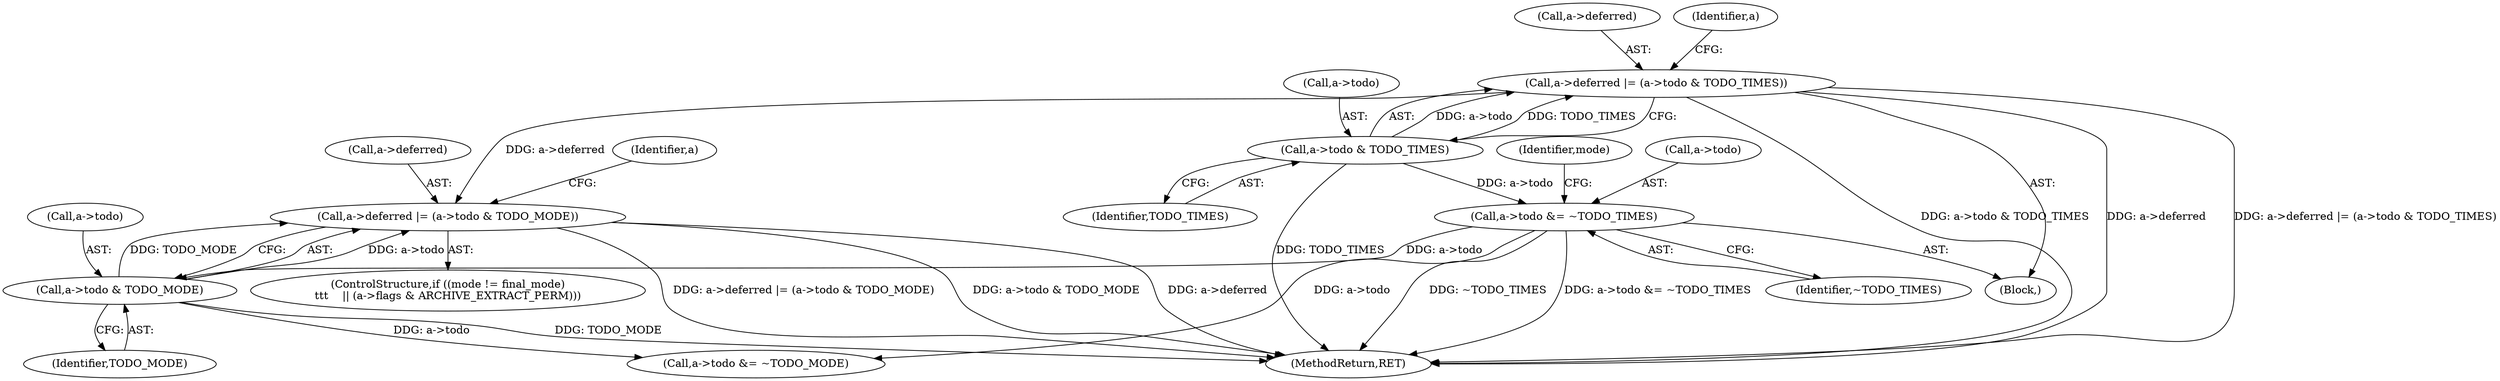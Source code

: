 digraph "0_libarchive_dfd6b54ce33960e420fb206d8872fb759b577ad9_1@pointer" {
"1000295" [label="(Call,a->deferred |= (a->todo & TODO_MODE))"];
"1000271" [label="(Call,a->deferred |= (a->todo & TODO_TIMES))"];
"1000275" [label="(Call,a->todo & TODO_TIMES)"];
"1000299" [label="(Call,a->todo & TODO_MODE)"];
"1000280" [label="(Call,a->todo &= ~TODO_TIMES)"];
"1000285" [label="(ControlStructure,if ((mode != final_mode)\n\t\t\t    || (a->flags & ARCHIVE_EXTRACT_PERM)))"];
"1000299" [label="(Call,a->todo & TODO_MODE)"];
"1000272" [label="(Call,a->deferred)"];
"1000279" [label="(Identifier,TODO_TIMES)"];
"1000306" [label="(Identifier,a)"];
"1000303" [label="(Identifier,TODO_MODE)"];
"1000300" [label="(Call,a->todo)"];
"1000280" [label="(Call,a->todo &= ~TODO_TIMES)"];
"1000282" [label="(Identifier,a)"];
"1000295" [label="(Call,a->deferred |= (a->todo & TODO_MODE))"];
"1000284" [label="(Identifier,~TODO_TIMES)"];
"1000276" [label="(Call,a->todo)"];
"1000288" [label="(Identifier,mode)"];
"1000304" [label="(Call,a->todo &= ~TODO_MODE)"];
"1000281" [label="(Call,a->todo)"];
"1000271" [label="(Call,a->deferred |= (a->todo & TODO_TIMES))"];
"1000334" [label="(MethodReturn,RET)"];
"1000275" [label="(Call,a->todo & TODO_TIMES)"];
"1000296" [label="(Call,a->deferred)"];
"1000270" [label="(Block,)"];
"1000295" -> "1000285"  [label="AST: "];
"1000295" -> "1000299"  [label="CFG: "];
"1000296" -> "1000295"  [label="AST: "];
"1000299" -> "1000295"  [label="AST: "];
"1000306" -> "1000295"  [label="CFG: "];
"1000295" -> "1000334"  [label="DDG: a->todo & TODO_MODE"];
"1000295" -> "1000334"  [label="DDG: a->deferred"];
"1000295" -> "1000334"  [label="DDG: a->deferred |= (a->todo & TODO_MODE)"];
"1000271" -> "1000295"  [label="DDG: a->deferred"];
"1000299" -> "1000295"  [label="DDG: a->todo"];
"1000299" -> "1000295"  [label="DDG: TODO_MODE"];
"1000271" -> "1000270"  [label="AST: "];
"1000271" -> "1000275"  [label="CFG: "];
"1000272" -> "1000271"  [label="AST: "];
"1000275" -> "1000271"  [label="AST: "];
"1000282" -> "1000271"  [label="CFG: "];
"1000271" -> "1000334"  [label="DDG: a->todo & TODO_TIMES"];
"1000271" -> "1000334"  [label="DDG: a->deferred"];
"1000271" -> "1000334"  [label="DDG: a->deferred |= (a->todo & TODO_TIMES)"];
"1000275" -> "1000271"  [label="DDG: a->todo"];
"1000275" -> "1000271"  [label="DDG: TODO_TIMES"];
"1000275" -> "1000279"  [label="CFG: "];
"1000276" -> "1000275"  [label="AST: "];
"1000279" -> "1000275"  [label="AST: "];
"1000275" -> "1000334"  [label="DDG: TODO_TIMES"];
"1000275" -> "1000280"  [label="DDG: a->todo"];
"1000299" -> "1000303"  [label="CFG: "];
"1000300" -> "1000299"  [label="AST: "];
"1000303" -> "1000299"  [label="AST: "];
"1000299" -> "1000334"  [label="DDG: TODO_MODE"];
"1000280" -> "1000299"  [label="DDG: a->todo"];
"1000299" -> "1000304"  [label="DDG: a->todo"];
"1000280" -> "1000270"  [label="AST: "];
"1000280" -> "1000284"  [label="CFG: "];
"1000281" -> "1000280"  [label="AST: "];
"1000284" -> "1000280"  [label="AST: "];
"1000288" -> "1000280"  [label="CFG: "];
"1000280" -> "1000334"  [label="DDG: ~TODO_TIMES"];
"1000280" -> "1000334"  [label="DDG: a->todo &= ~TODO_TIMES"];
"1000280" -> "1000304"  [label="DDG: a->todo"];
}
